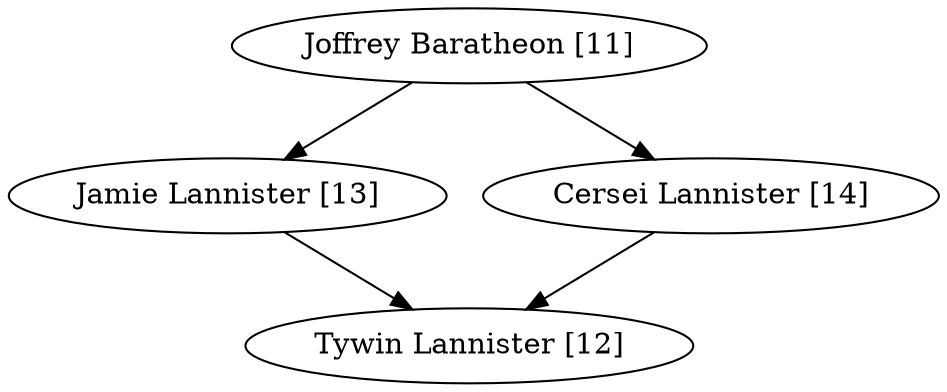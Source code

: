 digraph FamilyTree
{
  "Joffrey Baratheon [11]" -> "Jamie Lannister [13]";
  "Joffrey Baratheon [11]" -> "Cersei Lannister [14]";
  "Jamie Lannister [13]" -> "Tywin Lannister [12]";
  "Cersei Lannister [14]" -> "Tywin Lannister [12]";
}
